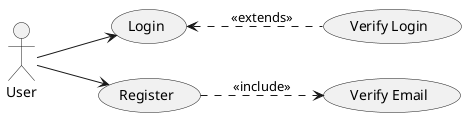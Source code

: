 @startuml Use cases
left to right direction

"User" as user

user --> (Login)
user --> (Register)
(Register) ..> (Verify Email): <<include>>
(Login) <.. (Verify Login): <<extends>>

@enduml